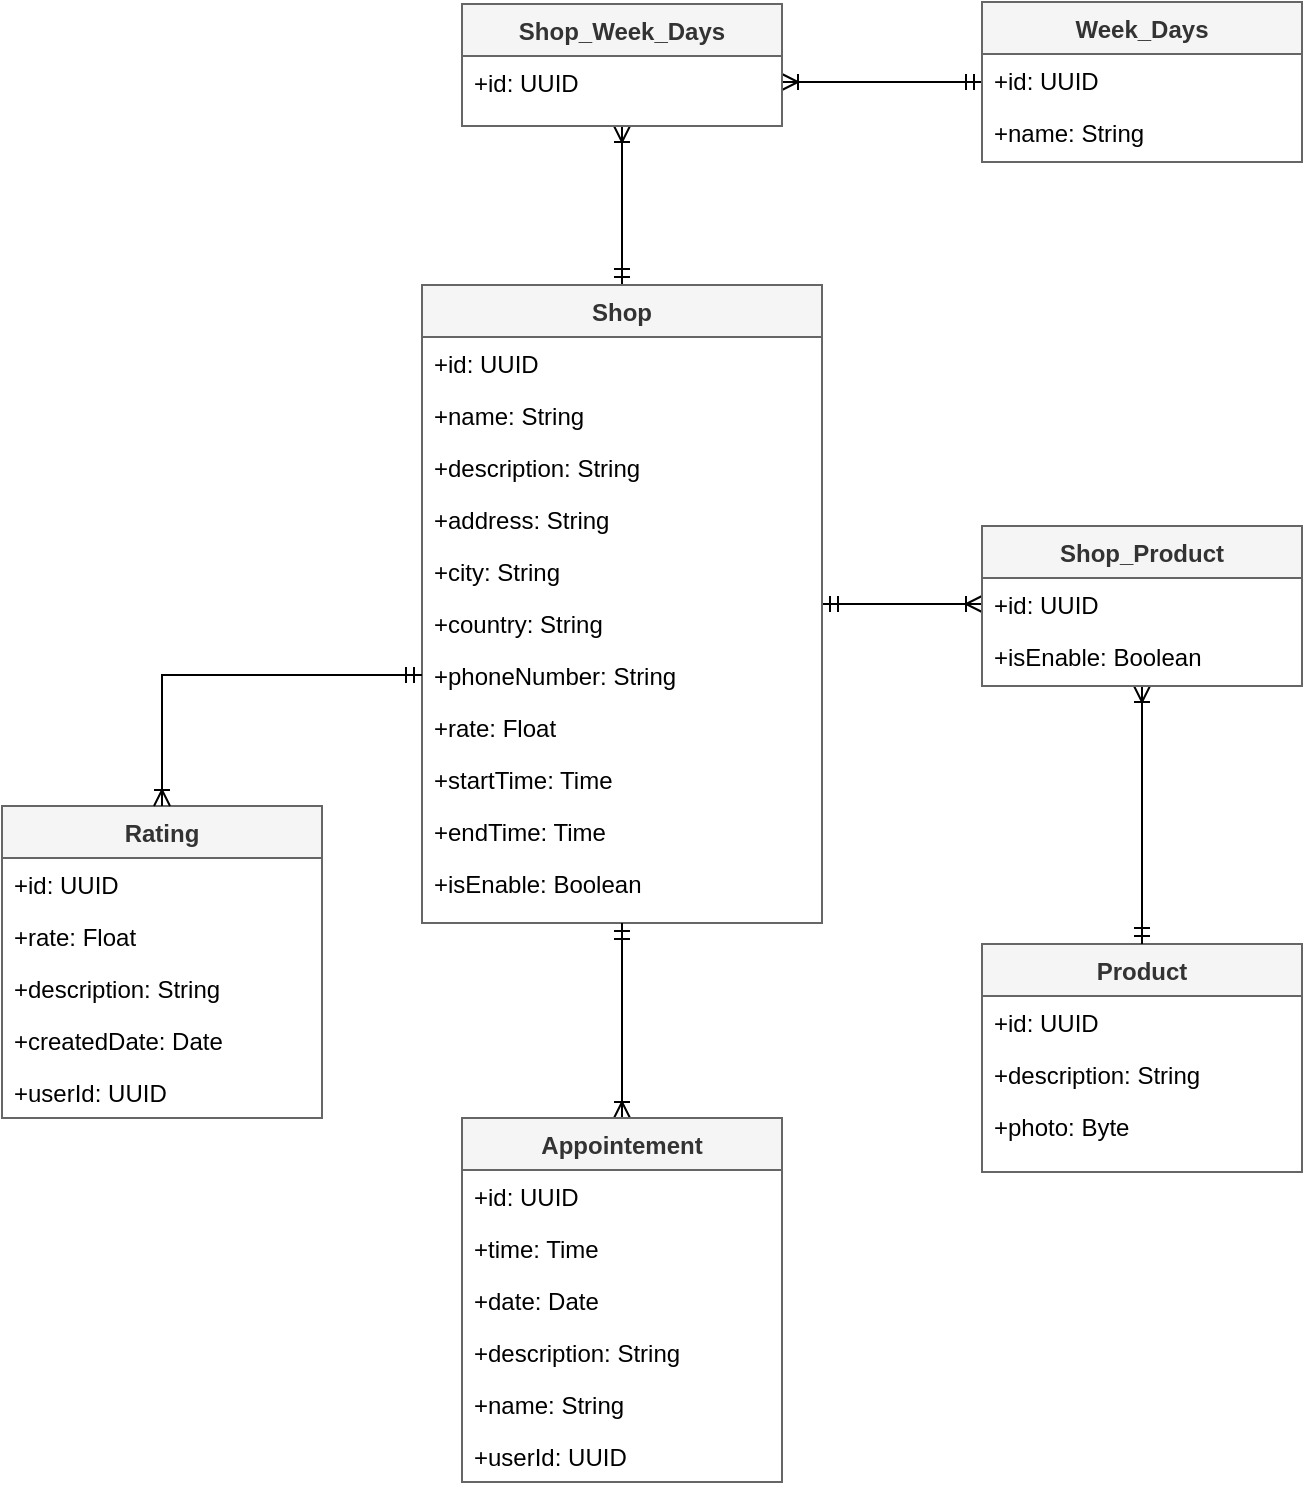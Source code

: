 <mxfile version="21.6.1" type="device">
  <diagram id="C5RBs43oDa-KdzZeNtuy" name="Page-1">
    <mxGraphModel dx="1560" dy="2253" grid="1" gridSize="10" guides="1" tooltips="1" connect="1" arrows="1" fold="1" page="1" pageScale="1" pageWidth="827" pageHeight="1169" math="0" shadow="0">
      <root>
        <mxCell id="WIyWlLk6GJQsqaUBKTNV-0" />
        <mxCell id="WIyWlLk6GJQsqaUBKTNV-1" parent="WIyWlLk6GJQsqaUBKTNV-0" />
        <mxCell id="81yjrVVBUHF4yZMRYXE7-9" value="Product" style="swimlane;fontStyle=1;align=center;verticalAlign=top;childLayout=stackLayout;horizontal=1;startSize=26;horizontalStack=0;resizeParent=1;resizeLast=0;collapsible=1;marginBottom=0;rounded=0;shadow=0;strokeWidth=1;fillColor=#f5f5f5;fontColor=#333333;strokeColor=#666666;" parent="WIyWlLk6GJQsqaUBKTNV-1" vertex="1">
          <mxGeometry x="530" y="-50" width="160" height="114" as="geometry">
            <mxRectangle x="550" y="140" width="160" height="26" as="alternateBounds" />
          </mxGeometry>
        </mxCell>
        <mxCell id="81yjrVVBUHF4yZMRYXE7-10" value="+id: UUID" style="text;align=left;verticalAlign=top;spacingLeft=4;spacingRight=4;overflow=hidden;rotatable=0;points=[[0,0.5],[1,0.5]];portConstraint=eastwest;" parent="81yjrVVBUHF4yZMRYXE7-9" vertex="1">
          <mxGeometry y="26" width="160" height="26" as="geometry" />
        </mxCell>
        <mxCell id="81yjrVVBUHF4yZMRYXE7-47" value="+description: String" style="text;align=left;verticalAlign=top;spacingLeft=4;spacingRight=4;overflow=hidden;rotatable=0;points=[[0,0.5],[1,0.5]];portConstraint=eastwest;" parent="81yjrVVBUHF4yZMRYXE7-9" vertex="1">
          <mxGeometry y="52" width="160" height="26" as="geometry" />
        </mxCell>
        <mxCell id="81yjrVVBUHF4yZMRYXE7-48" value="+photo: Byte" style="text;align=left;verticalAlign=top;spacingLeft=4;spacingRight=4;overflow=hidden;rotatable=0;points=[[0,0.5],[1,0.5]];portConstraint=eastwest;" parent="81yjrVVBUHF4yZMRYXE7-9" vertex="1">
          <mxGeometry y="78" width="160" height="26" as="geometry" />
        </mxCell>
        <mxCell id="81yjrVVBUHF4yZMRYXE7-64" style="edgeStyle=orthogonalEdgeStyle;rounded=0;orthogonalLoop=1;jettySize=auto;html=1;entryX=0;entryY=0.5;entryDx=0;entryDy=0;endArrow=ERoneToMany;endFill=0;startArrow=ERmandOne;startFill=0;" parent="WIyWlLk6GJQsqaUBKTNV-1" source="81yjrVVBUHF4yZMRYXE7-18" target="81yjrVVBUHF4yZMRYXE7-25" edge="1">
          <mxGeometry relative="1" as="geometry" />
        </mxCell>
        <mxCell id="vWdZudRTr9aiwgvZa9ZL-11" style="edgeStyle=orthogonalEdgeStyle;rounded=0;orthogonalLoop=1;jettySize=auto;html=1;entryX=0.5;entryY=1;entryDx=0;entryDy=0;endArrow=ERoneToMany;endFill=0;startArrow=ERmandOne;startFill=0;" edge="1" parent="WIyWlLk6GJQsqaUBKTNV-1" source="81yjrVVBUHF4yZMRYXE7-18" target="vWdZudRTr9aiwgvZa9ZL-7">
          <mxGeometry relative="1" as="geometry" />
        </mxCell>
        <mxCell id="81yjrVVBUHF4yZMRYXE7-18" value="Shop" style="swimlane;fontStyle=1;align=center;verticalAlign=top;childLayout=stackLayout;horizontal=1;startSize=26;horizontalStack=0;resizeParent=1;resizeLast=0;collapsible=1;marginBottom=0;rounded=0;shadow=0;strokeWidth=1;fillColor=#f5f5f5;fontColor=#333333;strokeColor=#666666;" parent="WIyWlLk6GJQsqaUBKTNV-1" vertex="1">
          <mxGeometry x="250" y="-379.5" width="200" height="319" as="geometry">
            <mxRectangle x="550" y="140" width="160" height="26" as="alternateBounds" />
          </mxGeometry>
        </mxCell>
        <mxCell id="81yjrVVBUHF4yZMRYXE7-19" value="+id: UUID" style="text;align=left;verticalAlign=top;spacingLeft=4;spacingRight=4;overflow=hidden;rotatable=0;points=[[0,0.5],[1,0.5]];portConstraint=eastwest;" parent="81yjrVVBUHF4yZMRYXE7-18" vertex="1">
          <mxGeometry y="26" width="200" height="26" as="geometry" />
        </mxCell>
        <mxCell id="81yjrVVBUHF4yZMRYXE7-29" value="+name: String" style="text;align=left;verticalAlign=top;spacingLeft=4;spacingRight=4;overflow=hidden;rotatable=0;points=[[0,0.5],[1,0.5]];portConstraint=eastwest;" parent="81yjrVVBUHF4yZMRYXE7-18" vertex="1">
          <mxGeometry y="52" width="200" height="26" as="geometry" />
        </mxCell>
        <mxCell id="81yjrVVBUHF4yZMRYXE7-41" value="+description: String" style="text;align=left;verticalAlign=top;spacingLeft=4;spacingRight=4;overflow=hidden;rotatable=0;points=[[0,0.5],[1,0.5]];portConstraint=eastwest;" parent="81yjrVVBUHF4yZMRYXE7-18" vertex="1">
          <mxGeometry y="78" width="200" height="26" as="geometry" />
        </mxCell>
        <mxCell id="81yjrVVBUHF4yZMRYXE7-30" value="+address: String" style="text;align=left;verticalAlign=top;spacingLeft=4;spacingRight=4;overflow=hidden;rotatable=0;points=[[0,0.5],[1,0.5]];portConstraint=eastwest;" parent="81yjrVVBUHF4yZMRYXE7-18" vertex="1">
          <mxGeometry y="104" width="200" height="26" as="geometry" />
        </mxCell>
        <mxCell id="81yjrVVBUHF4yZMRYXE7-31" value="+city: String" style="text;align=left;verticalAlign=top;spacingLeft=4;spacingRight=4;overflow=hidden;rotatable=0;points=[[0,0.5],[1,0.5]];portConstraint=eastwest;" parent="81yjrVVBUHF4yZMRYXE7-18" vertex="1">
          <mxGeometry y="130" width="200" height="26" as="geometry" />
        </mxCell>
        <mxCell id="81yjrVVBUHF4yZMRYXE7-32" value="+country: String" style="text;align=left;verticalAlign=top;spacingLeft=4;spacingRight=4;overflow=hidden;rotatable=0;points=[[0,0.5],[1,0.5]];portConstraint=eastwest;" parent="81yjrVVBUHF4yZMRYXE7-18" vertex="1">
          <mxGeometry y="156" width="200" height="26" as="geometry" />
        </mxCell>
        <mxCell id="81yjrVVBUHF4yZMRYXE7-33" value="+phoneNumber: String" style="text;align=left;verticalAlign=top;spacingLeft=4;spacingRight=4;overflow=hidden;rotatable=0;points=[[0,0.5],[1,0.5]];portConstraint=eastwest;" parent="81yjrVVBUHF4yZMRYXE7-18" vertex="1">
          <mxGeometry y="182" width="200" height="26" as="geometry" />
        </mxCell>
        <mxCell id="81yjrVVBUHF4yZMRYXE7-65" value="+rate: Float" style="text;align=left;verticalAlign=top;spacingLeft=4;spacingRight=4;overflow=hidden;rotatable=0;points=[[0,0.5],[1,0.5]];portConstraint=eastwest;" parent="81yjrVVBUHF4yZMRYXE7-18" vertex="1">
          <mxGeometry y="208" width="200" height="26" as="geometry" />
        </mxCell>
        <mxCell id="81yjrVVBUHF4yZMRYXE7-42" value="+startTime: Time" style="text;align=left;verticalAlign=top;spacingLeft=4;spacingRight=4;overflow=hidden;rotatable=0;points=[[0,0.5],[1,0.5]];portConstraint=eastwest;" parent="81yjrVVBUHF4yZMRYXE7-18" vertex="1">
          <mxGeometry y="234" width="200" height="26" as="geometry" />
        </mxCell>
        <mxCell id="81yjrVVBUHF4yZMRYXE7-43" value="+endTime: Time" style="text;align=left;verticalAlign=top;spacingLeft=4;spacingRight=4;overflow=hidden;rotatable=0;points=[[0,0.5],[1,0.5]];portConstraint=eastwest;" parent="81yjrVVBUHF4yZMRYXE7-18" vertex="1">
          <mxGeometry y="260" width="200" height="26" as="geometry" />
        </mxCell>
        <mxCell id="81yjrVVBUHF4yZMRYXE7-34" value="+isEnable: Boolean" style="text;align=left;verticalAlign=top;spacingLeft=4;spacingRight=4;overflow=hidden;rotatable=0;points=[[0,0.5],[1,0.5]];portConstraint=eastwest;" parent="81yjrVVBUHF4yZMRYXE7-18" vertex="1">
          <mxGeometry y="286" width="200" height="26" as="geometry" />
        </mxCell>
        <mxCell id="81yjrVVBUHF4yZMRYXE7-46" style="edgeStyle=orthogonalEdgeStyle;rounded=0;orthogonalLoop=1;jettySize=auto;html=1;entryX=0.5;entryY=1;entryDx=0;entryDy=0;endArrow=ERmandOne;endFill=0;startArrow=ERoneToMany;startFill=0;" parent="WIyWlLk6GJQsqaUBKTNV-1" source="81yjrVVBUHF4yZMRYXE7-20" target="81yjrVVBUHF4yZMRYXE7-18" edge="1">
          <mxGeometry relative="1" as="geometry">
            <mxPoint x="320" y="50" as="targetPoint" />
          </mxGeometry>
        </mxCell>
        <mxCell id="81yjrVVBUHF4yZMRYXE7-20" value="Appointement" style="swimlane;fontStyle=1;align=center;verticalAlign=top;childLayout=stackLayout;horizontal=1;startSize=26;horizontalStack=0;resizeParent=1;resizeLast=0;collapsible=1;marginBottom=0;rounded=0;shadow=0;strokeWidth=1;fillColor=#f5f5f5;fontColor=#333333;strokeColor=#666666;" parent="WIyWlLk6GJQsqaUBKTNV-1" vertex="1">
          <mxGeometry x="270" y="37" width="160" height="182" as="geometry">
            <mxRectangle x="550" y="140" width="160" height="26" as="alternateBounds" />
          </mxGeometry>
        </mxCell>
        <mxCell id="81yjrVVBUHF4yZMRYXE7-21" value="+id: UUID" style="text;align=left;verticalAlign=top;spacingLeft=4;spacingRight=4;overflow=hidden;rotatable=0;points=[[0,0.5],[1,0.5]];portConstraint=eastwest;" parent="81yjrVVBUHF4yZMRYXE7-20" vertex="1">
          <mxGeometry y="26" width="160" height="26" as="geometry" />
        </mxCell>
        <mxCell id="81yjrVVBUHF4yZMRYXE7-36" value="+time: Time" style="text;align=left;verticalAlign=top;spacingLeft=4;spacingRight=4;overflow=hidden;rotatable=0;points=[[0,0.5],[1,0.5]];portConstraint=eastwest;" parent="81yjrVVBUHF4yZMRYXE7-20" vertex="1">
          <mxGeometry y="52" width="160" height="26" as="geometry" />
        </mxCell>
        <mxCell id="81yjrVVBUHF4yZMRYXE7-37" value="+date: Date" style="text;align=left;verticalAlign=top;spacingLeft=4;spacingRight=4;overflow=hidden;rotatable=0;points=[[0,0.5],[1,0.5]];portConstraint=eastwest;" parent="81yjrVVBUHF4yZMRYXE7-20" vertex="1">
          <mxGeometry y="78" width="160" height="26" as="geometry" />
        </mxCell>
        <mxCell id="81yjrVVBUHF4yZMRYXE7-38" value="+description: String" style="text;align=left;verticalAlign=top;spacingLeft=4;spacingRight=4;overflow=hidden;rotatable=0;points=[[0,0.5],[1,0.5]];portConstraint=eastwest;" parent="81yjrVVBUHF4yZMRYXE7-20" vertex="1">
          <mxGeometry y="104" width="160" height="26" as="geometry" />
        </mxCell>
        <mxCell id="81yjrVVBUHF4yZMRYXE7-66" value="+name: String" style="text;align=left;verticalAlign=top;spacingLeft=4;spacingRight=4;overflow=hidden;rotatable=0;points=[[0,0.5],[1,0.5]];portConstraint=eastwest;" parent="81yjrVVBUHF4yZMRYXE7-20" vertex="1">
          <mxGeometry y="130" width="160" height="26" as="geometry" />
        </mxCell>
        <mxCell id="vWdZudRTr9aiwgvZa9ZL-2" value="+userId: UUID" style="text;align=left;verticalAlign=top;spacingLeft=4;spacingRight=4;overflow=hidden;rotatable=0;points=[[0,0.5],[1,0.5]];portConstraint=eastwest;" vertex="1" parent="81yjrVVBUHF4yZMRYXE7-20">
          <mxGeometry y="156" width="160" height="26" as="geometry" />
        </mxCell>
        <mxCell id="81yjrVVBUHF4yZMRYXE7-22" value="Rating" style="swimlane;fontStyle=1;align=center;verticalAlign=top;childLayout=stackLayout;horizontal=1;startSize=26;horizontalStack=0;resizeParent=1;resizeLast=0;collapsible=1;marginBottom=0;rounded=0;shadow=0;strokeWidth=1;fillColor=#f5f5f5;fontColor=#333333;strokeColor=#666666;" parent="WIyWlLk6GJQsqaUBKTNV-1" vertex="1">
          <mxGeometry x="40" y="-119" width="160" height="156" as="geometry">
            <mxRectangle x="550" y="140" width="160" height="26" as="alternateBounds" />
          </mxGeometry>
        </mxCell>
        <mxCell id="81yjrVVBUHF4yZMRYXE7-23" value="+id: UUID" style="text;align=left;verticalAlign=top;spacingLeft=4;spacingRight=4;overflow=hidden;rotatable=0;points=[[0,0.5],[1,0.5]];portConstraint=eastwest;" parent="81yjrVVBUHF4yZMRYXE7-22" vertex="1">
          <mxGeometry y="26" width="160" height="26" as="geometry" />
        </mxCell>
        <mxCell id="81yjrVVBUHF4yZMRYXE7-55" value="+rate: Float" style="text;align=left;verticalAlign=top;spacingLeft=4;spacingRight=4;overflow=hidden;rotatable=0;points=[[0,0.5],[1,0.5]];portConstraint=eastwest;" parent="81yjrVVBUHF4yZMRYXE7-22" vertex="1">
          <mxGeometry y="52" width="160" height="26" as="geometry" />
        </mxCell>
        <mxCell id="81yjrVVBUHF4yZMRYXE7-56" value="+description: String" style="text;align=left;verticalAlign=top;spacingLeft=4;spacingRight=4;overflow=hidden;rotatable=0;points=[[0,0.5],[1,0.5]];portConstraint=eastwest;" parent="81yjrVVBUHF4yZMRYXE7-22" vertex="1">
          <mxGeometry y="78" width="160" height="26" as="geometry" />
        </mxCell>
        <mxCell id="81yjrVVBUHF4yZMRYXE7-57" value="+createdDate: Date" style="text;align=left;verticalAlign=top;spacingLeft=4;spacingRight=4;overflow=hidden;rotatable=0;points=[[0,0.5],[1,0.5]];portConstraint=eastwest;" parent="81yjrVVBUHF4yZMRYXE7-22" vertex="1">
          <mxGeometry y="104" width="160" height="26" as="geometry" />
        </mxCell>
        <mxCell id="vWdZudRTr9aiwgvZa9ZL-1" value="+userId: UUID" style="text;align=left;verticalAlign=top;spacingLeft=4;spacingRight=4;overflow=hidden;rotatable=0;points=[[0,0.5],[1,0.5]];portConstraint=eastwest;" vertex="1" parent="81yjrVVBUHF4yZMRYXE7-22">
          <mxGeometry y="130" width="160" height="26" as="geometry" />
        </mxCell>
        <mxCell id="81yjrVVBUHF4yZMRYXE7-54" style="edgeStyle=orthogonalEdgeStyle;rounded=0;orthogonalLoop=1;jettySize=auto;html=1;entryX=0.5;entryY=0;entryDx=0;entryDy=0;endArrow=ERmandOne;endFill=0;startArrow=ERoneToMany;startFill=0;" parent="WIyWlLk6GJQsqaUBKTNV-1" source="81yjrVVBUHF4yZMRYXE7-24" target="81yjrVVBUHF4yZMRYXE7-9" edge="1">
          <mxGeometry relative="1" as="geometry" />
        </mxCell>
        <mxCell id="81yjrVVBUHF4yZMRYXE7-24" value="Shop_Product" style="swimlane;fontStyle=1;align=center;verticalAlign=top;childLayout=stackLayout;horizontal=1;startSize=26;horizontalStack=0;resizeParent=1;resizeLast=0;collapsible=1;marginBottom=0;rounded=0;shadow=0;strokeWidth=1;fillColor=#f5f5f5;fontColor=#333333;strokeColor=#666666;" parent="WIyWlLk6GJQsqaUBKTNV-1" vertex="1">
          <mxGeometry x="530" y="-259" width="160" height="80" as="geometry">
            <mxRectangle x="550" y="140" width="160" height="26" as="alternateBounds" />
          </mxGeometry>
        </mxCell>
        <mxCell id="81yjrVVBUHF4yZMRYXE7-25" value="+id: UUID" style="text;align=left;verticalAlign=top;spacingLeft=4;spacingRight=4;overflow=hidden;rotatable=0;points=[[0,0.5],[1,0.5]];portConstraint=eastwest;" parent="81yjrVVBUHF4yZMRYXE7-24" vertex="1">
          <mxGeometry y="26" width="160" height="26" as="geometry" />
        </mxCell>
        <mxCell id="81yjrVVBUHF4yZMRYXE7-63" value="+isEnable: Boolean" style="text;align=left;verticalAlign=top;spacingLeft=4;spacingRight=4;overflow=hidden;rotatable=0;points=[[0,0.5],[1,0.5]];portConstraint=eastwest;" parent="81yjrVVBUHF4yZMRYXE7-24" vertex="1">
          <mxGeometry y="52" width="160" height="26" as="geometry" />
        </mxCell>
        <mxCell id="81yjrVVBUHF4yZMRYXE7-59" style="edgeStyle=orthogonalEdgeStyle;rounded=0;orthogonalLoop=1;jettySize=auto;html=1;entryX=0;entryY=0.5;entryDx=0;entryDy=0;endArrow=ERmandOne;endFill=0;startArrow=ERoneToMany;startFill=0;exitX=0.5;exitY=0;exitDx=0;exitDy=0;" parent="WIyWlLk6GJQsqaUBKTNV-1" source="81yjrVVBUHF4yZMRYXE7-22" target="81yjrVVBUHF4yZMRYXE7-33" edge="1">
          <mxGeometry relative="1" as="geometry" />
        </mxCell>
        <mxCell id="vWdZudRTr9aiwgvZa9ZL-12" style="edgeStyle=orthogonalEdgeStyle;rounded=0;orthogonalLoop=1;jettySize=auto;html=1;entryX=1;entryY=0.5;entryDx=0;entryDy=0;endArrow=ERoneToMany;endFill=0;startArrow=ERmandOne;startFill=0;" edge="1" parent="WIyWlLk6GJQsqaUBKTNV-1" source="vWdZudRTr9aiwgvZa9ZL-3" target="vWdZudRTr9aiwgvZa9ZL-8">
          <mxGeometry relative="1" as="geometry" />
        </mxCell>
        <mxCell id="vWdZudRTr9aiwgvZa9ZL-3" value="Week_Days" style="swimlane;fontStyle=1;align=center;verticalAlign=top;childLayout=stackLayout;horizontal=1;startSize=26;horizontalStack=0;resizeParent=1;resizeLast=0;collapsible=1;marginBottom=0;rounded=0;shadow=0;strokeWidth=1;fillColor=#f5f5f5;fontColor=#333333;strokeColor=#666666;" vertex="1" parent="WIyWlLk6GJQsqaUBKTNV-1">
          <mxGeometry x="530" y="-521" width="160" height="80" as="geometry">
            <mxRectangle x="550" y="140" width="160" height="26" as="alternateBounds" />
          </mxGeometry>
        </mxCell>
        <mxCell id="vWdZudRTr9aiwgvZa9ZL-4" value="+id: UUID" style="text;align=left;verticalAlign=top;spacingLeft=4;spacingRight=4;overflow=hidden;rotatable=0;points=[[0,0.5],[1,0.5]];portConstraint=eastwest;" vertex="1" parent="vWdZudRTr9aiwgvZa9ZL-3">
          <mxGeometry y="26" width="160" height="26" as="geometry" />
        </mxCell>
        <mxCell id="vWdZudRTr9aiwgvZa9ZL-5" value="+name: String" style="text;align=left;verticalAlign=top;spacingLeft=4;spacingRight=4;overflow=hidden;rotatable=0;points=[[0,0.5],[1,0.5]];portConstraint=eastwest;" vertex="1" parent="vWdZudRTr9aiwgvZa9ZL-3">
          <mxGeometry y="52" width="160" height="26" as="geometry" />
        </mxCell>
        <mxCell id="vWdZudRTr9aiwgvZa9ZL-7" value="Shop_Week_Days" style="swimlane;fontStyle=1;align=center;verticalAlign=top;childLayout=stackLayout;horizontal=1;startSize=26;horizontalStack=0;resizeParent=1;resizeLast=0;collapsible=1;marginBottom=0;rounded=0;shadow=0;strokeWidth=1;fillColor=#f5f5f5;fontColor=#333333;strokeColor=#666666;" vertex="1" parent="WIyWlLk6GJQsqaUBKTNV-1">
          <mxGeometry x="270" y="-520" width="160" height="61" as="geometry">
            <mxRectangle x="550" y="140" width="160" height="26" as="alternateBounds" />
          </mxGeometry>
        </mxCell>
        <mxCell id="vWdZudRTr9aiwgvZa9ZL-8" value="+id: UUID" style="text;align=left;verticalAlign=top;spacingLeft=4;spacingRight=4;overflow=hidden;rotatable=0;points=[[0,0.5],[1,0.5]];portConstraint=eastwest;" vertex="1" parent="vWdZudRTr9aiwgvZa9ZL-7">
          <mxGeometry y="26" width="160" height="26" as="geometry" />
        </mxCell>
      </root>
    </mxGraphModel>
  </diagram>
</mxfile>
